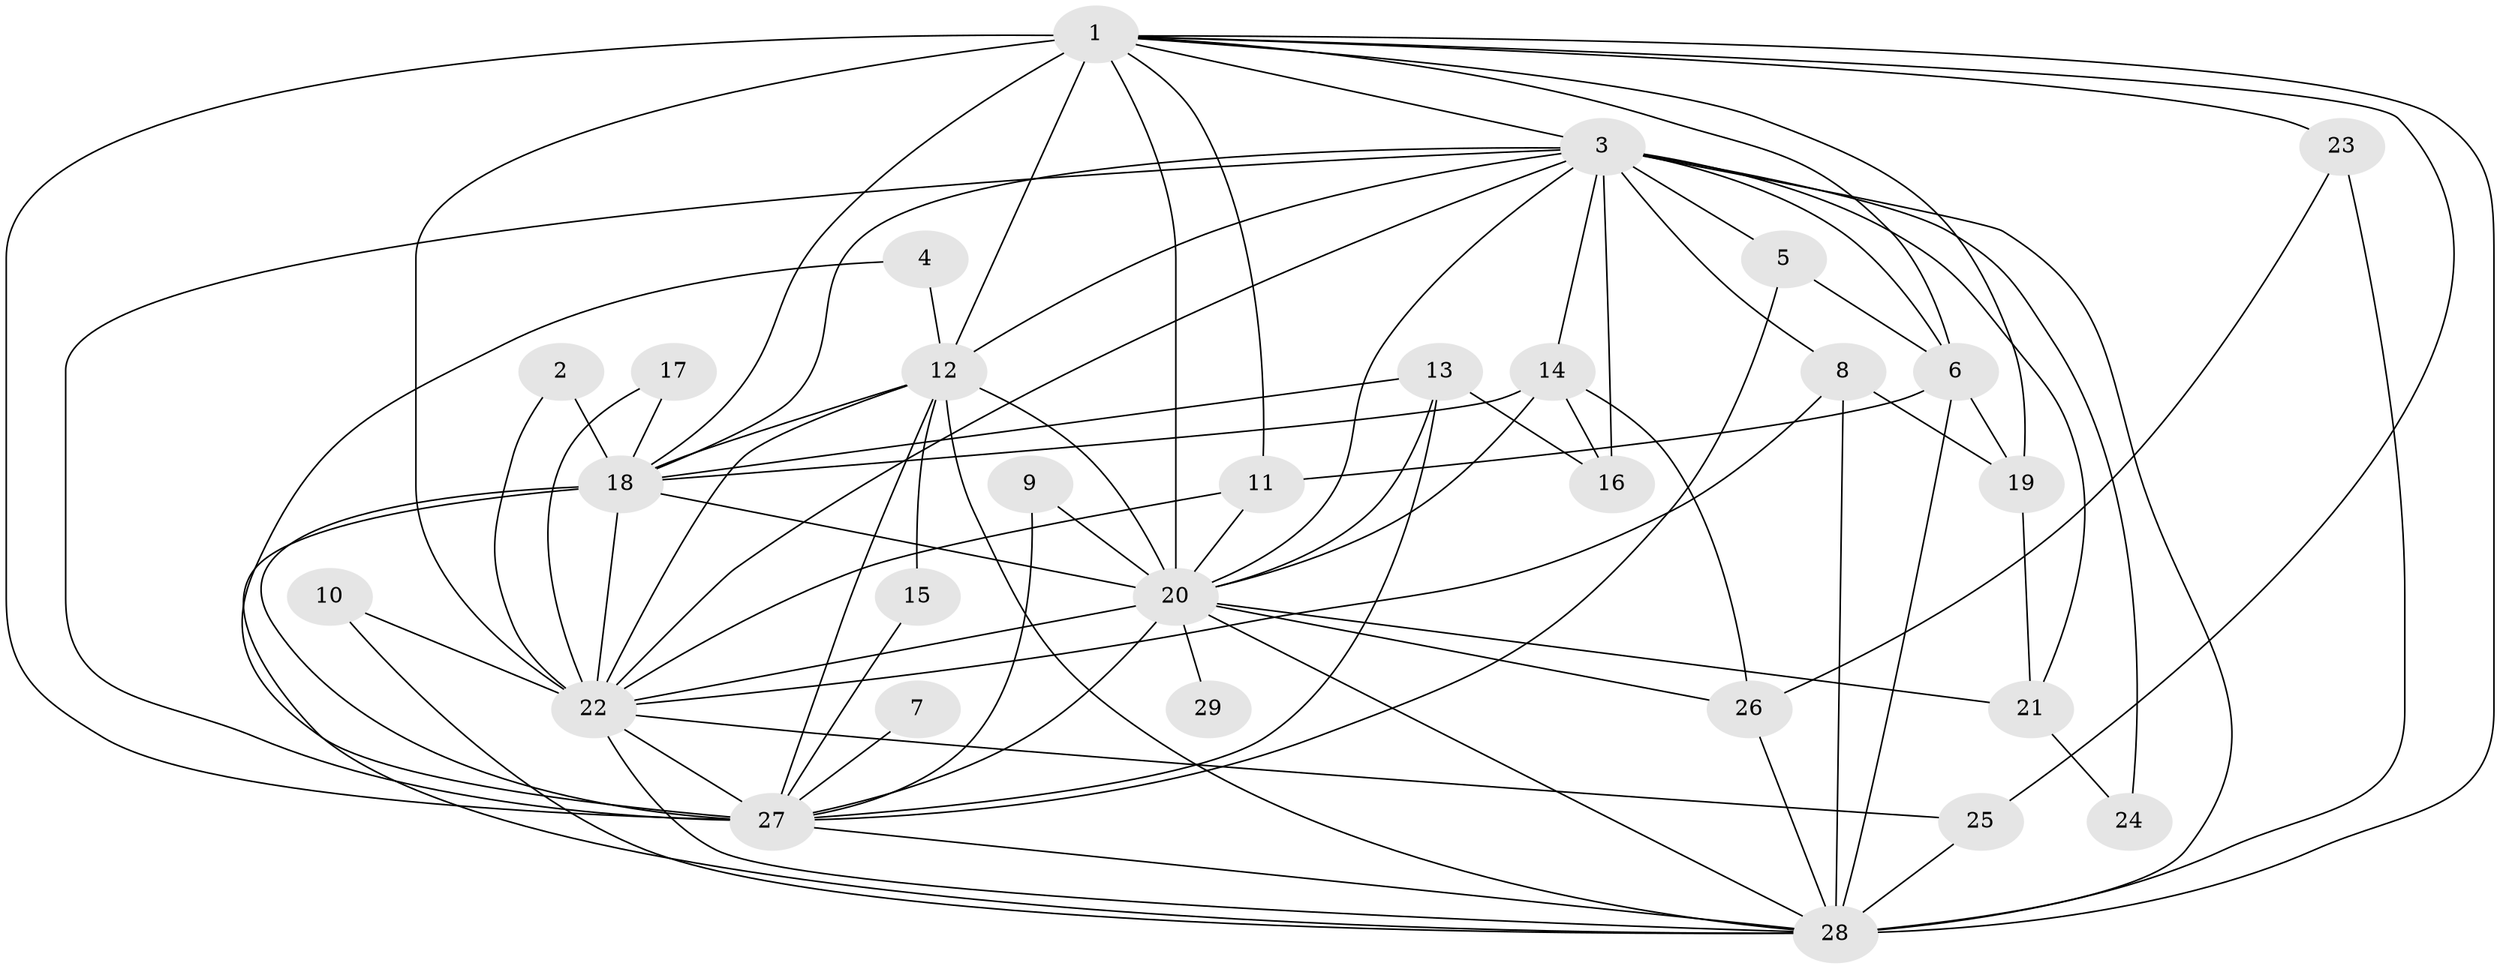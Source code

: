 // original degree distribution, {14: 0.017543859649122806, 19: 0.03508771929824561, 10: 0.017543859649122806, 18: 0.05263157894736842, 17: 0.017543859649122806, 15: 0.017543859649122806, 11: 0.017543859649122806, 2: 0.5964912280701754, 4: 0.12280701754385964, 6: 0.017543859649122806, 5: 0.017543859649122806, 3: 0.07017543859649122}
// Generated by graph-tools (version 1.1) at 2025/01/03/09/25 03:01:35]
// undirected, 29 vertices, 81 edges
graph export_dot {
graph [start="1"]
  node [color=gray90,style=filled];
  1;
  2;
  3;
  4;
  5;
  6;
  7;
  8;
  9;
  10;
  11;
  12;
  13;
  14;
  15;
  16;
  17;
  18;
  19;
  20;
  21;
  22;
  23;
  24;
  25;
  26;
  27;
  28;
  29;
  1 -- 3 [weight=3.0];
  1 -- 6 [weight=1.0];
  1 -- 11 [weight=1.0];
  1 -- 12 [weight=4.0];
  1 -- 18 [weight=3.0];
  1 -- 19 [weight=1.0];
  1 -- 20 [weight=4.0];
  1 -- 22 [weight=5.0];
  1 -- 23 [weight=2.0];
  1 -- 25 [weight=1.0];
  1 -- 27 [weight=4.0];
  1 -- 28 [weight=3.0];
  2 -- 18 [weight=1.0];
  2 -- 22 [weight=1.0];
  3 -- 5 [weight=1.0];
  3 -- 6 [weight=1.0];
  3 -- 8 [weight=1.0];
  3 -- 12 [weight=1.0];
  3 -- 14 [weight=1.0];
  3 -- 16 [weight=1.0];
  3 -- 18 [weight=1.0];
  3 -- 20 [weight=1.0];
  3 -- 21 [weight=1.0];
  3 -- 22 [weight=1.0];
  3 -- 24 [weight=1.0];
  3 -- 27 [weight=1.0];
  3 -- 28 [weight=3.0];
  4 -- 12 [weight=1.0];
  4 -- 27 [weight=1.0];
  5 -- 6 [weight=1.0];
  5 -- 27 [weight=1.0];
  6 -- 11 [weight=1.0];
  6 -- 19 [weight=1.0];
  6 -- 28 [weight=1.0];
  7 -- 27 [weight=1.0];
  8 -- 19 [weight=1.0];
  8 -- 22 [weight=1.0];
  8 -- 28 [weight=1.0];
  9 -- 20 [weight=1.0];
  9 -- 27 [weight=1.0];
  10 -- 22 [weight=1.0];
  10 -- 28 [weight=1.0];
  11 -- 20 [weight=1.0];
  11 -- 22 [weight=1.0];
  12 -- 15 [weight=1.0];
  12 -- 18 [weight=1.0];
  12 -- 20 [weight=1.0];
  12 -- 22 [weight=1.0];
  12 -- 27 [weight=2.0];
  12 -- 28 [weight=2.0];
  13 -- 16 [weight=1.0];
  13 -- 18 [weight=1.0];
  13 -- 20 [weight=1.0];
  13 -- 27 [weight=1.0];
  14 -- 16 [weight=1.0];
  14 -- 18 [weight=1.0];
  14 -- 20 [weight=1.0];
  14 -- 26 [weight=1.0];
  15 -- 27 [weight=1.0];
  17 -- 18 [weight=1.0];
  17 -- 22 [weight=1.0];
  18 -- 20 [weight=1.0];
  18 -- 22 [weight=2.0];
  18 -- 27 [weight=1.0];
  18 -- 28 [weight=2.0];
  19 -- 21 [weight=1.0];
  20 -- 21 [weight=1.0];
  20 -- 22 [weight=1.0];
  20 -- 26 [weight=1.0];
  20 -- 27 [weight=1.0];
  20 -- 28 [weight=1.0];
  20 -- 29 [weight=1.0];
  21 -- 24 [weight=1.0];
  22 -- 25 [weight=1.0];
  22 -- 27 [weight=1.0];
  22 -- 28 [weight=1.0];
  23 -- 26 [weight=1.0];
  23 -- 28 [weight=1.0];
  25 -- 28 [weight=1.0];
  26 -- 28 [weight=1.0];
  27 -- 28 [weight=1.0];
}
